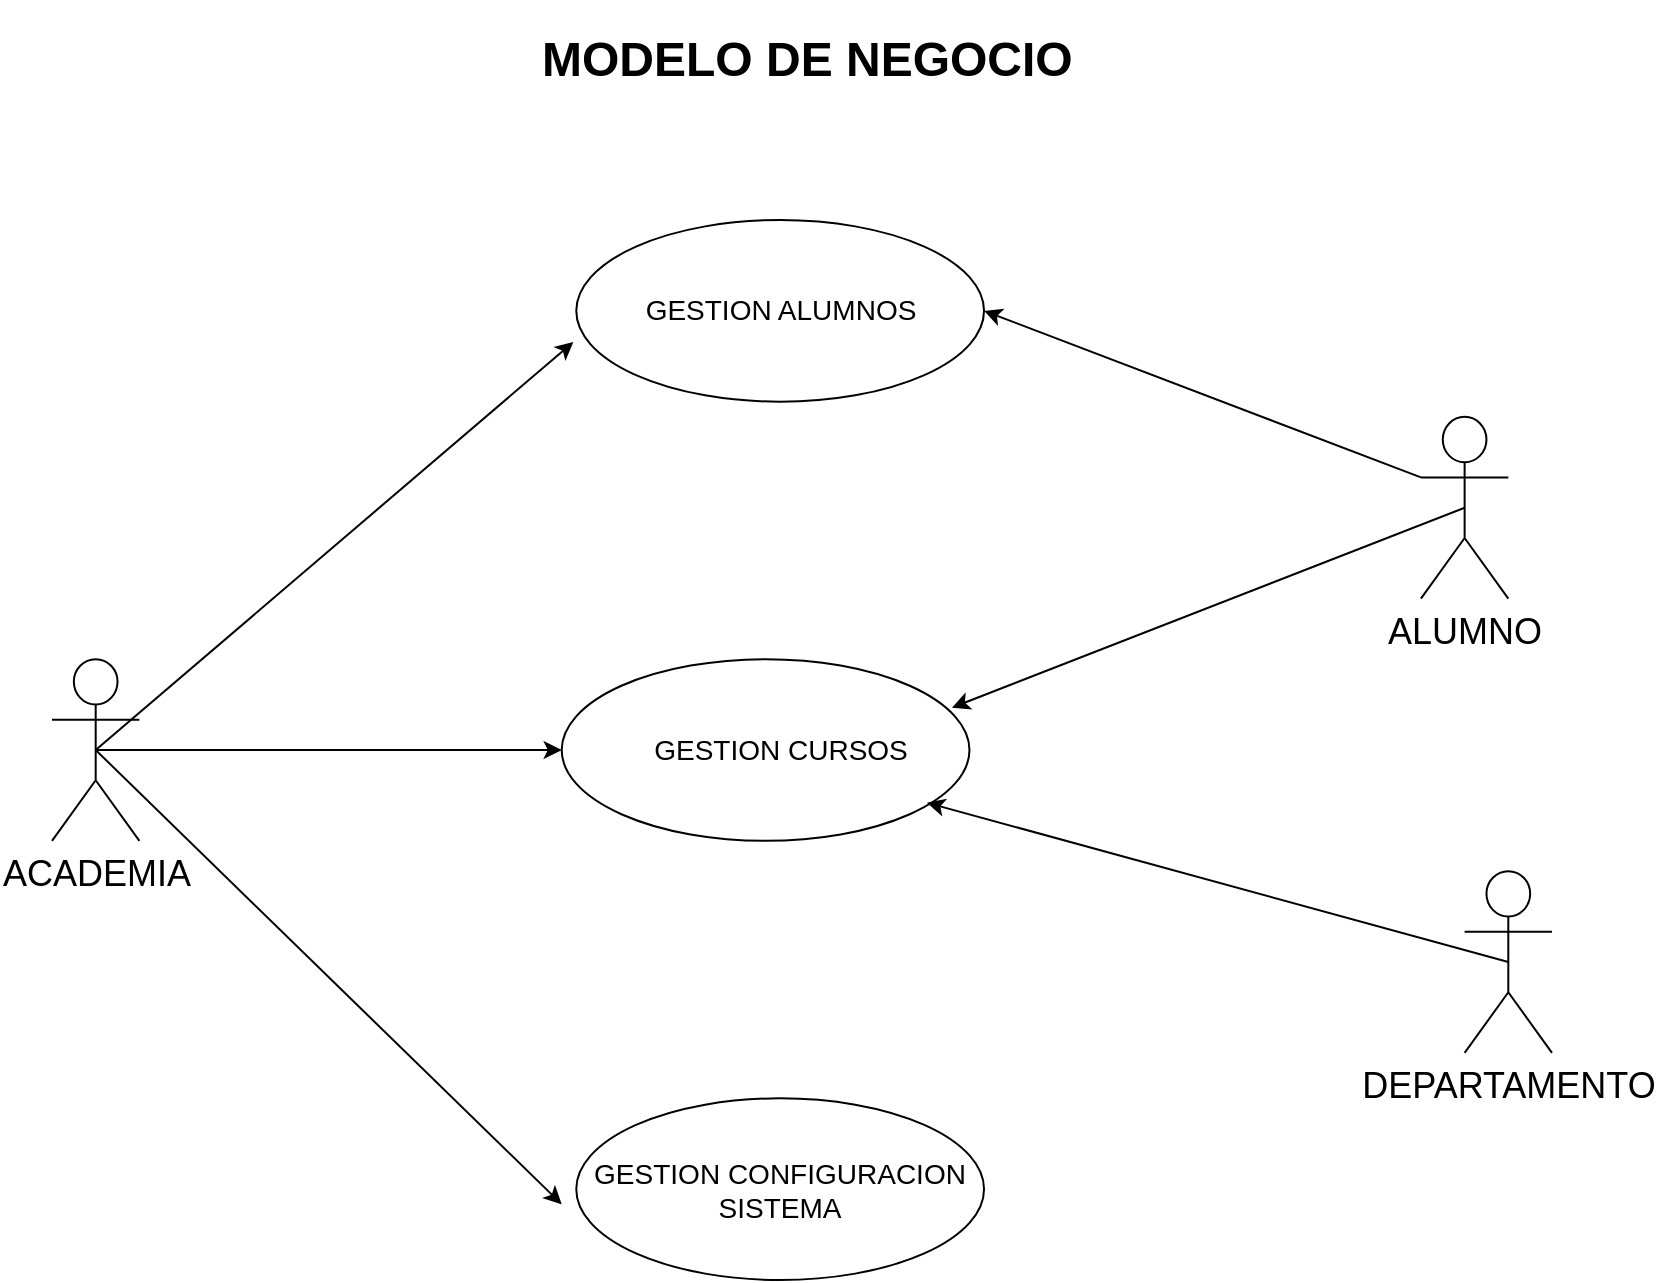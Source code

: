 <mxfile version="10.6.7" type="github"><diagram id="cgQKrCd_NhvfvrkgdOiq" name="Página-1"><mxGraphModel dx="1394" dy="764" grid="1" gridSize="10" guides="1" tooltips="1" connect="1" arrows="1" fold="1" page="1" pageScale="1" pageWidth="1169" pageHeight="827" math="0" shadow="0"><root><mxCell id="0"/><mxCell id="1" parent="0"/><mxCell id="EZr6MRmmT2FXII0s3FV0-32" value="" style="group" parent="1" vertex="1" connectable="0"><mxGeometry x="170" y="120" width="750" height="530" as="geometry"/></mxCell><mxCell id="EZr6MRmmT2FXII0s3FV0-1" value="&lt;font style=&quot;font-size: 18px&quot;&gt;ACADEMIA&lt;/font&gt;" style="shape=umlActor;verticalLabelPosition=bottom;labelBackgroundColor=#ffffff;verticalAlign=top;html=1;outlineConnect=0;" parent="EZr6MRmmT2FXII0s3FV0-32" vertex="1"><mxGeometry y="219.571" width="43.689" height="90.857" as="geometry"/></mxCell><mxCell id="EZr6MRmmT2FXII0s3FV0-6" value="&lt;font style=&quot;font-size: 18px&quot;&gt;DEPARTAMENTO&lt;/font&gt;" style="shape=umlActor;verticalLabelPosition=bottom;labelBackgroundColor=#ffffff;verticalAlign=top;html=1;outlineConnect=0;" parent="EZr6MRmmT2FXII0s3FV0-32" vertex="1"><mxGeometry x="706.311" y="325.571" width="43.689" height="90.857" as="geometry"/></mxCell><mxCell id="EZr6MRmmT2FXII0s3FV0-7" value="&lt;font style=&quot;font-size: 18px&quot;&gt;ALUMNO&lt;/font&gt;" style="shape=umlActor;verticalLabelPosition=bottom;labelBackgroundColor=#ffffff;verticalAlign=top;html=1;outlineConnect=0;" parent="EZr6MRmmT2FXII0s3FV0-32" vertex="1"><mxGeometry x="684.466" y="98.429" width="43.689" height="90.857" as="geometry"/></mxCell><mxCell id="EZr6MRmmT2FXII0s3FV0-11" value="" style="group" parent="EZr6MRmmT2FXII0s3FV0-32" vertex="1" connectable="0"><mxGeometry x="262.136" width="203.883" height="90.857" as="geometry"/></mxCell><mxCell id="EZr6MRmmT2FXII0s3FV0-9" value="" style="ellipse;whiteSpace=wrap;html=1;" parent="EZr6MRmmT2FXII0s3FV0-11" vertex="1"><mxGeometry width="203.883" height="90.857" as="geometry"/></mxCell><mxCell id="EZr6MRmmT2FXII0s3FV0-10" value="&lt;font style=&quot;font-size: 14px&quot;&gt;GESTION ALUMNOS&lt;/font&gt;" style="text;html=1;strokeColor=none;fillColor=none;align=center;verticalAlign=middle;whiteSpace=wrap;rounded=0;" parent="EZr6MRmmT2FXII0s3FV0-11" vertex="1"><mxGeometry x="14.563" y="30.286" width="174.757" height="30.286" as="geometry"/></mxCell><mxCell id="EZr6MRmmT2FXII0s3FV0-12" value="" style="group" parent="EZr6MRmmT2FXII0s3FV0-32" vertex="1" connectable="0"><mxGeometry x="254.854" y="219.571" width="203.883" height="90.857" as="geometry"/></mxCell><mxCell id="EZr6MRmmT2FXII0s3FV0-13" value="" style="ellipse;whiteSpace=wrap;html=1;" parent="EZr6MRmmT2FXII0s3FV0-12" vertex="1"><mxGeometry width="203.883" height="90.857" as="geometry"/></mxCell><mxCell id="EZr6MRmmT2FXII0s3FV0-19" value="" style="group" parent="EZr6MRmmT2FXII0s3FV0-32" vertex="1" connectable="0"><mxGeometry x="262.136" y="439.143" width="203.883" height="90.857" as="geometry"/></mxCell><mxCell id="EZr6MRmmT2FXII0s3FV0-20" value="" style="group" parent="EZr6MRmmT2FXII0s3FV0-19" vertex="1" connectable="0"><mxGeometry width="203.883" height="90.857" as="geometry"/></mxCell><mxCell id="EZr6MRmmT2FXII0s3FV0-21" value="" style="ellipse;whiteSpace=wrap;html=1;" parent="EZr6MRmmT2FXII0s3FV0-20" vertex="1"><mxGeometry width="203.883" height="90.857" as="geometry"/></mxCell><mxCell id="EZr6MRmmT2FXII0s3FV0-22" value="&lt;font&gt;&lt;font style=&quot;font-size: 14px&quot;&gt;GESTION CONFIGURACION&lt;br&gt;SISTEMA&lt;/font&gt;&lt;br&gt;&lt;/font&gt;" style="text;html=1;strokeColor=none;fillColor=none;align=center;verticalAlign=middle;whiteSpace=wrap;rounded=0;" parent="EZr6MRmmT2FXII0s3FV0-20" vertex="1"><mxGeometry x="-7.282" y="30.286" width="218.447" height="30.286" as="geometry"/></mxCell><mxCell id="EZr6MRmmT2FXII0s3FV0-24" value="" style="endArrow=classic;html=1;entryX=-0.007;entryY=0.671;entryDx=0;entryDy=0;entryPerimeter=0;exitX=0.5;exitY=0.5;exitDx=0;exitDy=0;exitPerimeter=0;" parent="EZr6MRmmT2FXII0s3FV0-32" source="EZr6MRmmT2FXII0s3FV0-1" target="EZr6MRmmT2FXII0s3FV0-9" edge="1"><mxGeometry width="50" height="50" relative="1" as="geometry"><mxPoint x="-29.126" y="704.143" as="sourcePoint"/><mxPoint x="43.689" y="628.429" as="targetPoint"/></mxGeometry></mxCell><mxCell id="EZr6MRmmT2FXII0s3FV0-25" value="" style="endArrow=classic;html=1;entryX=0;entryY=0.5;entryDx=0;entryDy=0;exitX=0.5;exitY=0.5;exitDx=0;exitDy=0;exitPerimeter=0;" parent="EZr6MRmmT2FXII0s3FV0-32" source="EZr6MRmmT2FXII0s3FV0-1" target="EZr6MRmmT2FXII0s3FV0-13" edge="1"><mxGeometry width="50" height="50" relative="1" as="geometry"><mxPoint x="-29.126" y="704.143" as="sourcePoint"/><mxPoint x="-101.942" y="567.857" as="targetPoint"/></mxGeometry></mxCell><mxCell id="EZr6MRmmT2FXII0s3FV0-27" value="" style="endArrow=classic;html=1;entryX=0;entryY=0.75;entryDx=0;entryDy=0;exitX=0.5;exitY=0.5;exitDx=0;exitDy=0;exitPerimeter=0;" parent="EZr6MRmmT2FXII0s3FV0-32" source="EZr6MRmmT2FXII0s3FV0-1" target="EZr6MRmmT2FXII0s3FV0-22" edge="1"><mxGeometry width="50" height="50" relative="1" as="geometry"><mxPoint x="-29.126" y="643.571" as="sourcePoint"/><mxPoint x="43.689" y="567.857" as="targetPoint"/></mxGeometry></mxCell><mxCell id="EZr6MRmmT2FXII0s3FV0-28" value="" style="endArrow=classic;html=1;entryX=1;entryY=0.5;entryDx=0;entryDy=0;exitX=0;exitY=0.333;exitDx=0;exitDy=0;exitPerimeter=0;" parent="EZr6MRmmT2FXII0s3FV0-32" source="EZr6MRmmT2FXII0s3FV0-7" target="EZr6MRmmT2FXII0s3FV0-9" edge="1"><mxGeometry width="50" height="50" relative="1" as="geometry"><mxPoint x="-29.126" y="643.571" as="sourcePoint"/><mxPoint x="43.689" y="567.857" as="targetPoint"/></mxGeometry></mxCell><mxCell id="EZr6MRmmT2FXII0s3FV0-29" value="" style="endArrow=classic;html=1;entryX=0.957;entryY=0.267;entryDx=0;entryDy=0;exitX=0.5;exitY=0.5;exitDx=0;exitDy=0;exitPerimeter=0;entryPerimeter=0;" parent="EZr6MRmmT2FXII0s3FV0-32" source="EZr6MRmmT2FXII0s3FV0-7" target="EZr6MRmmT2FXII0s3FV0-13" edge="1"><mxGeometry width="50" height="50" relative="1" as="geometry"><mxPoint x="-29.126" y="643.571" as="sourcePoint"/><mxPoint x="466.644" y="332.494" as="targetPoint"/></mxGeometry></mxCell><mxCell id="EZr6MRmmT2FXII0s3FV0-14" value="&lt;font style=&quot;font-size: 14px&quot;&gt;GESTION CURSOS&lt;/font&gt;" style="text;html=1;strokeColor=none;fillColor=none;align=center;verticalAlign=middle;whiteSpace=wrap;rounded=0;" parent="EZr6MRmmT2FXII0s3FV0-32" vertex="1"><mxGeometry x="276.699" y="249.857" width="174.757" height="30.286" as="geometry"/></mxCell><mxCell id="EZr6MRmmT2FXII0s3FV0-31" value="" style="endArrow=classic;html=1;exitX=0.5;exitY=0.5;exitDx=0;exitDy=0;exitPerimeter=0;entryX=0.92;entryY=1.371;entryDx=0;entryDy=0;entryPerimeter=0;" parent="EZr6MRmmT2FXII0s3FV0-32" source="EZr6MRmmT2FXII0s3FV0-6" target="EZr6MRmmT2FXII0s3FV0-14" edge="1"><mxGeometry width="50" height="50" relative="1" as="geometry"><mxPoint x="-29.126" y="643.571" as="sourcePoint"/><mxPoint x="466.019" y="272.571" as="targetPoint"/></mxGeometry></mxCell><mxCell id="EZr6MRmmT2FXII0s3FV0-33" value="&lt;h1&gt;MODELO DE NEGOCIO&lt;/h1&gt;" style="text;html=1;strokeColor=none;fillColor=none;spacing=5;spacingTop=-20;whiteSpace=wrap;overflow=hidden;rounded=0;" parent="1" vertex="1"><mxGeometry x="410" y="20" width="311" height="60" as="geometry"/></mxCell></root></mxGraphModel></diagram></mxfile>